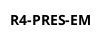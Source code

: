 @startuml

title R4-PRES-EM

!define S_EMC_PRESS_CND R4-PRES-EM
!define	DECANT_VENT_VLV	CV-4083B
!define	PRESS_GAP_CTL	PIC-4083
!define	SCRUB_VENT_VLV	CV-4177
!define	VAC_CTL	PIC-2295
!define	VAC_KO_SCRUB	CV-4085
!define	VAC_PMP	HS-2231
!define	VAC_RAMP	PIC-2295_RAMP
!define	VAC_STM_VLV	CV-2295

!define pressure_setpoint 'OP001_VALUE'
!define nitrogen_valve  CV-2302
!define control_valve_position 30%
!define ramp_target 100 mmHg
!define ramp_rate 0.16 %/second
!define target_pressure 'OP002_VALUE'


@enduml